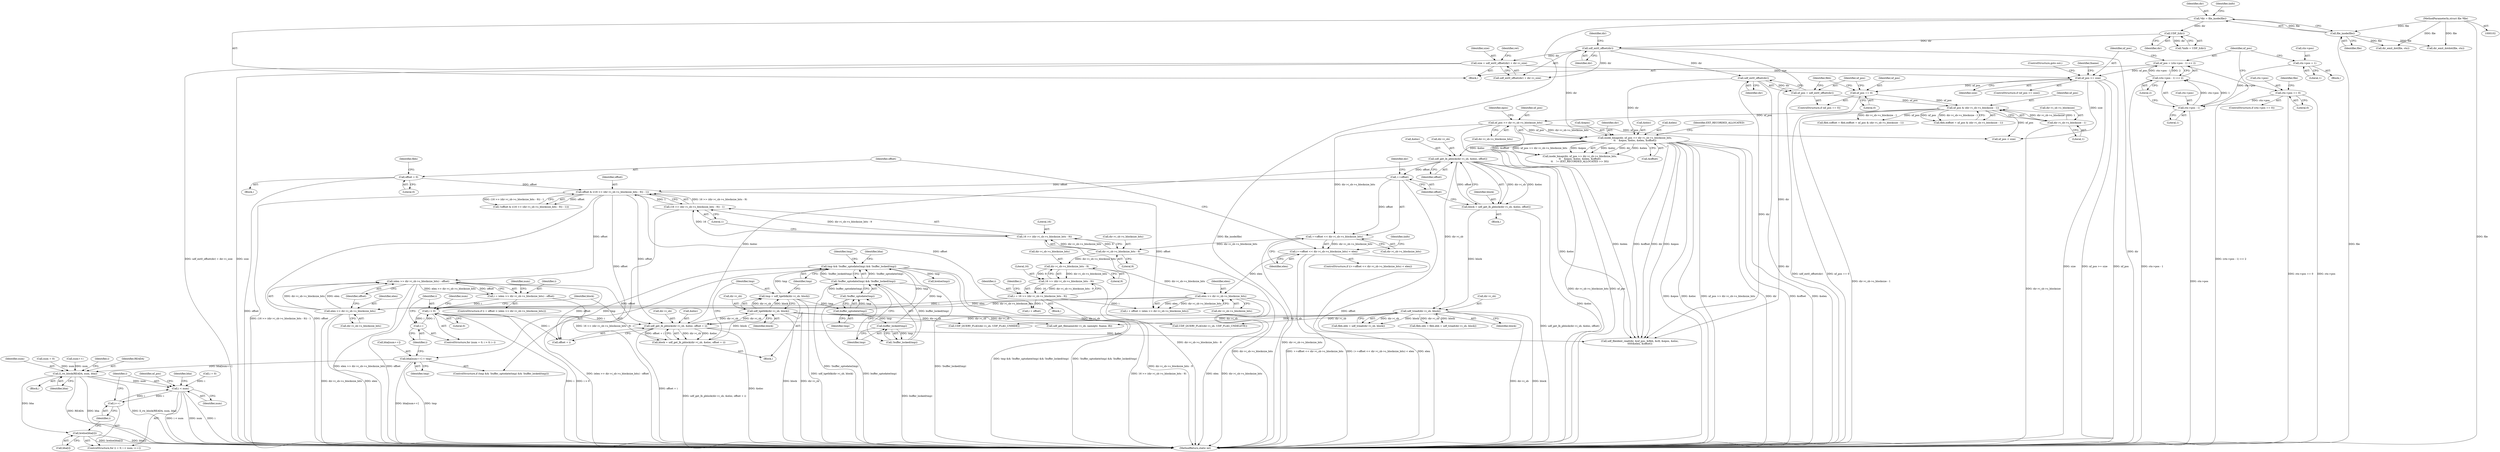 digraph "0_linux_0e5cc9a40ada6046e6bc3bdfcd0c0d7e4b706b14@array" {
"1000423" [label="(Call,bha[num++] = tmp)"];
"1000414" [label="(Call,tmp && !buffer_uptodate(tmp) && !buffer_locked(tmp))"];
"1000406" [label="(Call,tmp = udf_tgetblk(dir->i_sb, block))"];
"1000408" [label="(Call,udf_tgetblk(dir->i_sb, block))"];
"1000397" [label="(Call,udf_get_lb_pblock(dir->i_sb, &eloc, offset + i))"];
"1000324" [label="(Call,udf_tread(dir->i_sb, block))"];
"1000265" [label="(Call,udf_get_lb_pblock(dir->i_sb, &eloc, offset))"];
"1000237" [label="(Call,inode_bmap(dir, nf_pos >> dir->i_sb->s_blocksize_bits,\n\t\t    &epos, &eloc, &elen, &offset))"];
"1000209" [label="(Call,udf_ext0_offset(dir))"];
"1000137" [label="(Call,udf_ext0_offset(dir))"];
"1000114" [label="(Call,UDF_I(dir))"];
"1000107" [label="(Call,*dir = file_inode(file))"];
"1000109" [label="(Call,file_inode(file))"];
"1000103" [label="(MethodParameterIn,struct file *file)"];
"1000239" [label="(Call,nf_pos >> dir->i_sb->s_blocksize_bits)"];
"1000219" [label="(Call,nf_pos & (dir->i_sb->s_blocksize - 1))"];
"1000207" [label="(Call,nf_pos = udf_ext0_offset(dir))"];
"1000204" [label="(Call,nf_pos == 0)"];
"1000185" [label="(Call,nf_pos >= size)"];
"1000175" [label="(Call,nf_pos = (ctx->pos - 1) << 2)"];
"1000177" [label="(Call,(ctx->pos - 1) << 2)"];
"1000178" [label="(Call,ctx->pos - 1)"];
"1000157" [label="(Call,ctx->pos == 0)"];
"1000170" [label="(Call,ctx->pos = 1)"];
"1000134" [label="(Call,size = udf_ext0_offset(dir) + dir->i_size)"];
"1000221" [label="(Call,dir->i_sb->s_blocksize - 1)"];
"1000263" [label="(Call,block = udf_get_lb_pblock(dir->i_sb, &eloc, offset))"];
"1000376" [label="(Call,(elen >> dir->i_sb->s_blocksize_bits) - offset)"];
"1000377" [label="(Call,elen >> dir->i_sb->s_blocksize_bits)"];
"1000367" [label="(Call,elen >> dir->i_sb->s_blocksize_bits)"];
"1000273" [label="(Call,(++offset << dir->i_sb->s_blocksize_bits) < elen)"];
"1000274" [label="(Call,++offset << dir->i_sb->s_blocksize_bits)"];
"1000275" [label="(Call,++offset)"];
"1000355" [label="(Call,dir->i_sb->s_blocksize_bits - 9)"];
"1000342" [label="(Call,dir->i_sb->s_blocksize_bits - 9)"];
"1000337" [label="(Call,offset & ((16 >> (dir->i_sb->s_blocksize_bits - 9)) - 1))"];
"1000311" [label="(Call,offset = 0)"];
"1000339" [label="(Call,(16 >> (dir->i_sb->s_blocksize_bits - 9)) - 1)"];
"1000340" [label="(Call,16 >> (dir->i_sb->s_blocksize_bits - 9))"];
"1000389" [label="(Call,i > 0)"];
"1000374" [label="(Call,i = (elen >> dir->i_sb->s_blocksize_bits) - offset)"];
"1000392" [label="(Call,i--)"];
"1000351" [label="(Call,i = 16 >> (dir->i_sb->s_blocksize_bits - 9))"];
"1000353" [label="(Call,16 >> (dir->i_sb->s_blocksize_bits - 9))"];
"1000395" [label="(Call,block = udf_get_lb_pblock(dir->i_sb, &eloc, offset + i))"];
"1000421" [label="(Call,buffer_locked(tmp))"];
"1000418" [label="(Call,buffer_uptodate(tmp))"];
"1000416" [label="(Call,!buffer_uptodate(tmp) && !buffer_locked(tmp))"];
"1000417" [label="(Call,!buffer_uptodate(tmp))"];
"1000420" [label="(Call,!buffer_locked(tmp))"];
"1000435" [label="(Call,ll_rw_block(READA, num, bha))"];
"1000443" [label="(Call,i < num)"];
"1000446" [label="(Call,i++)"];
"1000448" [label="(Call,brelse(bha[i]))"];
"1000108" [label="(Identifier,dir)"];
"1000365" [label="(Identifier,i)"];
"1000265" [label="(Call,udf_get_lb_pblock(dir->i_sb, &eloc, offset))"];
"1000109" [label="(Call,file_inode(file))"];
"1000274" [label="(Call,++offset << dir->i_sb->s_blocksize_bits)"];
"1000453" [label="(Call,nf_pos < size)"];
"1000391" [label="(Literal,0)"];
"1000401" [label="(Call,&eloc)"];
"1000340" [label="(Call,16 >> (dir->i_sb->s_blocksize_bits - 9))"];
"1000469" [label="(Call,udf_fileident_read(dir, &nf_pos, &fibh, &cfi, &epos, &eloc,\n\t\t\t\t\t&elen, &offset))"];
"1000114" [label="(Call,UDF_I(dir))"];
"1000375" [label="(Identifier,i)"];
"1000449" [label="(Call,bha[i])"];
"1000207" [label="(Call,nf_pos = udf_ext0_offset(dir))"];
"1000362" [label="(ControlStructure,if (i + offset > (elen >> dir->i_sb->s_blocksize_bits)))"];
"1000363" [label="(Call,i + offset > (elen >> dir->i_sb->s_blocksize_bits))"];
"1000376" [label="(Call,(elen >> dir->i_sb->s_blocksize_bits) - offset)"];
"1000137" [label="(Call,udf_ext0_offset(dir))"];
"1000176" [label="(Identifier,nf_pos)"];
"1000187" [label="(Identifier,size)"];
"1000377" [label="(Call,elen >> dir->i_sb->s_blocksize_bits)"];
"1000175" [label="(Call,nf_pos = (ctx->pos - 1) << 2)"];
"1000352" [label="(Identifier,i)"];
"1000161" [label="(Literal,0)"];
"1000158" [label="(Call,ctx->pos)"];
"1000313" [label="(Literal,0)"];
"1000415" [label="(Identifier,tmp)"];
"1000336" [label="(Call,!(offset & ((16 >> (dir->i_sb->s_blocksize_bits - 9)) - 1)))"];
"1000403" [label="(Call,offset + i)"];
"1000271" [label="(Identifier,offset)"];
"1000134" [label="(Call,size = udf_ext0_offset(dir) + dir->i_size)"];
"1000444" [label="(Identifier,i)"];
"1000103" [label="(MethodParameterIn,struct file *file)"];
"1000162" [label="(Block,)"];
"1000436" [label="(Identifier,READA)"];
"1000188" [label="(ControlStructure,goto out;)"];
"1000361" [label="(Literal,9)"];
"1000433" [label="(Identifier,num)"];
"1000206" [label="(Literal,0)"];
"1000418" [label="(Call,buffer_uptodate(tmp))"];
"1000437" [label="(Identifier,num)"];
"1000277" [label="(Call,dir->i_sb->s_blocksize_bits)"];
"1000454" [label="(Identifier,nf_pos)"];
"1000204" [label="(Call,nf_pos == 0)"];
"1000182" [label="(Literal,1)"];
"1000179" [label="(Call,ctx->pos)"];
"1000421" [label="(Call,buffer_locked(tmp))"];
"1000435" [label="(Call,ll_rw_block(READA, num, bha))"];
"1000587" [label="(Call,UDF_QUERY_FLAG(dir->i_sb, UDF_FLAG_UNDELETE))"];
"1000136" [label="(Call,udf_ext0_offset(dir) + dir->i_size)"];
"1000356" [label="(Call,dir->i_sb->s_blocksize_bits)"];
"1000266" [label="(Call,dir->i_sb)"];
"1000275" [label="(Call,++offset)"];
"1000205" [label="(Identifier,nf_pos)"];
"1000174" [label="(Literal,1)"];
"1000354" [label="(Literal,16)"];
"1000413" [label="(ControlStructure,if (tmp && !buffer_uptodate(tmp) && !buffer_locked(tmp)))"];
"1000236" [label="(Call,inode_bmap(dir, nf_pos >> dir->i_sb->s_blocksize_bits,\n\t\t    &epos, &eloc, &elen, &offset)\n\t\t    != (EXT_RECORDED_ALLOCATED >> 30))"];
"1000311" [label="(Call,offset = 0)"];
"1000178" [label="(Call,ctx->pos - 1)"];
"1000255" [label="(Identifier,EXT_RECORDED_ALLOCATED)"];
"1000422" [label="(Identifier,tmp)"];
"1000428" [label="(Identifier,tmp)"];
"1000434" [label="(Block,)"];
"1000389" [label="(Call,i > 0)"];
"1000112" [label="(Call,*iinfo = UDF_I(dir))"];
"1000227" [label="(Literal,1)"];
"1000450" [label="(Identifier,bha)"];
"1000349" [label="(Literal,1)"];
"1000246" [label="(Call,&epos)"];
"1000165" [label="(Call,dir_emit_dot(file, ctx))"];
"1000238" [label="(Identifier,dir)"];
"1000222" [label="(Call,dir->i_sb->s_blocksize)"];
"1000353" [label="(Call,16 >> (dir->i_sb->s_blocksize_bits - 9))"];
"1000697" [label="(MethodReturn,static int)"];
"1000234" [label="(Block,)"];
"1000209" [label="(Call,udf_ext0_offset(dir))"];
"1000351" [label="(Call,i = 16 >> (dir->i_sb->s_blocksize_bits - 9))"];
"1000393" [label="(Identifier,i)"];
"1000430" [label="(Call,brelse(tmp))"];
"1000386" [label="(Call,num = 0)"];
"1000105" [label="(Block,)"];
"1000140" [label="(Identifier,dir)"];
"1000438" [label="(Identifier,bha)"];
"1000448" [label="(Call,brelse(bha[i]))"];
"1000417" [label="(Call,!buffer_uptodate(tmp))"];
"1000446" [label="(Call,i++)"];
"1000324" [label="(Call,udf_tread(dir->i_sb, block))"];
"1000385" [label="(ControlStructure,for (num = 0; i > 0; i--))"];
"1000184" [label="(ControlStructure,if (nf_pos >= size))"];
"1000312" [label="(Identifier,offset)"];
"1000439" [label="(ControlStructure,for (i = 0; i < num; i++))"];
"1000443" [label="(Call,i < num)"];
"1000395" [label="(Call,block = udf_get_lb_pblock(dir->i_sb, &eloc, offset + i))"];
"1000368" [label="(Identifier,elen)"];
"1000355" [label="(Call,dir->i_sb->s_blocksize_bits - 9)"];
"1000279" [label="(Identifier,dir)"];
"1000392" [label="(Call,i--)"];
"1000221" [label="(Call,dir->i_sb->s_blocksize - 1)"];
"1000151" [label="(Identifier,ret)"];
"1000237" [label="(Call,inode_bmap(dir, nf_pos >> dir->i_sb->s_blocksize_bits,\n\t\t    &epos, &eloc, &elen, &offset))"];
"1000264" [label="(Identifier,block)"];
"1000425" [label="(Identifier,bha)"];
"1000115" [label="(Identifier,dir)"];
"1000110" [label="(Identifier,file)"];
"1000166" [label="(Identifier,file)"];
"1000325" [label="(Call,dir->i_sb)"];
"1000426" [label="(Call,num++)"];
"1000240" [label="(Identifier,nf_pos)"];
"1000113" [label="(Identifier,iinfo)"];
"1000396" [label="(Identifier,block)"];
"1000431" [label="(Identifier,tmp)"];
"1000328" [label="(Identifier,block)"];
"1000407" [label="(Identifier,tmp)"];
"1000276" [label="(Identifier,offset)"];
"1000379" [label="(Call,dir->i_sb->s_blocksize_bits)"];
"1000190" [label="(Identifier,fname)"];
"1000387" [label="(Identifier,num)"];
"1000408" [label="(Call,udf_tgetblk(dir->i_sb, block))"];
"1000208" [label="(Identifier,nf_pos)"];
"1000186" [label="(Identifier,nf_pos)"];
"1000320" [label="(Call,fibh.ebh = udf_tread(dir->i_sb, block))"];
"1000156" [label="(ControlStructure,if (ctx->pos == 0))"];
"1000342" [label="(Call,dir->i_sb->s_blocksize_bits - 9)"];
"1000419" [label="(Identifier,tmp)"];
"1000211" [label="(Call,fibh.soffset = fibh.eoffset = nf_pos & (dir->i_sb->s_blocksize - 1))"];
"1000406" [label="(Call,tmp = udf_tgetblk(dir->i_sb, block))"];
"1000263" [label="(Call,block = udf_get_lb_pblock(dir->i_sb, &eloc, offset))"];
"1000241" [label="(Call,dir->i_sb->s_blocksize_bits)"];
"1000272" [label="(ControlStructure,if ((++offset << dir->i_sb->s_blocksize_bits) < elen))"];
"1000626" [label="(Call,udf_get_filename(dir->i_sb, nameptr, fname, lfi))"];
"1000239" [label="(Call,nf_pos >> dir->i_sb->s_blocksize_bits)"];
"1000183" [label="(Literal,2)"];
"1000348" [label="(Literal,9)"];
"1000210" [label="(Identifier,dir)"];
"1000310" [label="(Block,)"];
"1000107" [label="(Call,*dir = file_inode(file))"];
"1000185" [label="(Call,nf_pos >= size)"];
"1000364" [label="(Call,i + offset)"];
"1000203" [label="(ControlStructure,if (nf_pos == 0))"];
"1000252" [label="(Call,&offset)"];
"1000177" [label="(Call,(ctx->pos - 1) << 2)"];
"1000423" [label="(Call,bha[num++] = tmp)"];
"1000397" [label="(Call,udf_get_lb_pblock(dir->i_sb, &eloc, offset + i))"];
"1000316" [label="(Call,fibh.sbh = fibh.ebh = udf_tread(dir->i_sb, block))"];
"1000171" [label="(Call,ctx->pos)"];
"1000248" [label="(Call,&eloc)"];
"1000338" [label="(Identifier,offset)"];
"1000619" [label="(Call,dir_emit_dotdot(file, ctx))"];
"1000420" [label="(Call,!buffer_locked(tmp))"];
"1000343" [label="(Call,dir->i_sb->s_blocksize_bits)"];
"1000247" [label="(Identifier,epos)"];
"1000394" [label="(Block,)"];
"1000138" [label="(Identifier,dir)"];
"1000219" [label="(Call,nf_pos & (dir->i_sb->s_blocksize - 1))"];
"1000220" [label="(Identifier,nf_pos)"];
"1000170" [label="(Call,ctx->pos = 1)"];
"1000157" [label="(Call,ctx->pos == 0)"];
"1000604" [label="(Call,UDF_QUERY_FLAG(dir->i_sb, UDF_FLAG_UNHIDE))"];
"1000447" [label="(Identifier,i)"];
"1000369" [label="(Call,dir->i_sb->s_blocksize_bits)"];
"1000213" [label="(Identifier,fibh)"];
"1000440" [label="(Call,i = 0)"];
"1000135" [label="(Identifier,size)"];
"1000424" [label="(Call,bha[num++])"];
"1000398" [label="(Call,dir->i_sb)"];
"1000318" [label="(Identifier,fibh)"];
"1000441" [label="(Identifier,i)"];
"1000390" [label="(Identifier,i)"];
"1000269" [label="(Call,&eloc)"];
"1000367" [label="(Call,elen >> dir->i_sb->s_blocksize_bits)"];
"1000282" [label="(Identifier,elen)"];
"1000287" [label="(Identifier,iinfo)"];
"1000339" [label="(Call,(16 >> (dir->i_sb->s_blocksize_bits - 9)) - 1)"];
"1000350" [label="(Block,)"];
"1000273" [label="(Call,(++offset << dir->i_sb->s_blocksize_bits) < elen)"];
"1000378" [label="(Identifier,elen)"];
"1000445" [label="(Identifier,num)"];
"1000337" [label="(Call,offset & ((16 >> (dir->i_sb->s_blocksize_bits - 9)) - 1))"];
"1000414" [label="(Call,tmp && !buffer_uptodate(tmp) && !buffer_locked(tmp))"];
"1000341" [label="(Literal,16)"];
"1000384" [label="(Identifier,offset)"];
"1000250" [label="(Call,&elen)"];
"1000416" [label="(Call,!buffer_uptodate(tmp) && !buffer_locked(tmp))"];
"1000412" [label="(Identifier,block)"];
"1000409" [label="(Call,dir->i_sb)"];
"1000215" [label="(Call,fibh.eoffset = nf_pos & (dir->i_sb->s_blocksize - 1))"];
"1000374" [label="(Call,i = (elen >> dir->i_sb->s_blocksize_bits) - offset)"];
"1000423" -> "1000413"  [label="AST: "];
"1000423" -> "1000428"  [label="CFG: "];
"1000424" -> "1000423"  [label="AST: "];
"1000428" -> "1000423"  [label="AST: "];
"1000393" -> "1000423"  [label="CFG: "];
"1000423" -> "1000697"  [label="DDG: tmp"];
"1000423" -> "1000697"  [label="DDG: bha[num++]"];
"1000414" -> "1000423"  [label="DDG: tmp"];
"1000423" -> "1000435"  [label="DDG: bha[num++]"];
"1000414" -> "1000413"  [label="AST: "];
"1000414" -> "1000415"  [label="CFG: "];
"1000414" -> "1000416"  [label="CFG: "];
"1000415" -> "1000414"  [label="AST: "];
"1000416" -> "1000414"  [label="AST: "];
"1000425" -> "1000414"  [label="CFG: "];
"1000431" -> "1000414"  [label="CFG: "];
"1000414" -> "1000697"  [label="DDG: tmp && !buffer_uptodate(tmp) && !buffer_locked(tmp)"];
"1000414" -> "1000697"  [label="DDG: !buffer_uptodate(tmp) && !buffer_locked(tmp)"];
"1000406" -> "1000414"  [label="DDG: tmp"];
"1000421" -> "1000414"  [label="DDG: tmp"];
"1000418" -> "1000414"  [label="DDG: tmp"];
"1000416" -> "1000414"  [label="DDG: !buffer_uptodate(tmp)"];
"1000416" -> "1000414"  [label="DDG: !buffer_locked(tmp)"];
"1000414" -> "1000430"  [label="DDG: tmp"];
"1000406" -> "1000394"  [label="AST: "];
"1000406" -> "1000408"  [label="CFG: "];
"1000407" -> "1000406"  [label="AST: "];
"1000408" -> "1000406"  [label="AST: "];
"1000415" -> "1000406"  [label="CFG: "];
"1000406" -> "1000697"  [label="DDG: udf_tgetblk(dir->i_sb, block)"];
"1000408" -> "1000406"  [label="DDG: dir->i_sb"];
"1000408" -> "1000406"  [label="DDG: block"];
"1000406" -> "1000418"  [label="DDG: tmp"];
"1000408" -> "1000412"  [label="CFG: "];
"1000409" -> "1000408"  [label="AST: "];
"1000412" -> "1000408"  [label="AST: "];
"1000408" -> "1000697"  [label="DDG: dir->i_sb"];
"1000408" -> "1000697"  [label="DDG: block"];
"1000408" -> "1000397"  [label="DDG: dir->i_sb"];
"1000397" -> "1000408"  [label="DDG: dir->i_sb"];
"1000395" -> "1000408"  [label="DDG: block"];
"1000408" -> "1000587"  [label="DDG: dir->i_sb"];
"1000408" -> "1000604"  [label="DDG: dir->i_sb"];
"1000408" -> "1000626"  [label="DDG: dir->i_sb"];
"1000397" -> "1000395"  [label="AST: "];
"1000397" -> "1000403"  [label="CFG: "];
"1000398" -> "1000397"  [label="AST: "];
"1000401" -> "1000397"  [label="AST: "];
"1000403" -> "1000397"  [label="AST: "];
"1000395" -> "1000397"  [label="CFG: "];
"1000397" -> "1000697"  [label="DDG: &eloc"];
"1000397" -> "1000697"  [label="DDG: offset + i"];
"1000397" -> "1000395"  [label="DDG: dir->i_sb"];
"1000397" -> "1000395"  [label="DDG: &eloc"];
"1000397" -> "1000395"  [label="DDG: offset + i"];
"1000324" -> "1000397"  [label="DDG: dir->i_sb"];
"1000265" -> "1000397"  [label="DDG: &eloc"];
"1000376" -> "1000397"  [label="DDG: offset"];
"1000337" -> "1000397"  [label="DDG: offset"];
"1000389" -> "1000397"  [label="DDG: i"];
"1000397" -> "1000469"  [label="DDG: &eloc"];
"1000324" -> "1000320"  [label="AST: "];
"1000324" -> "1000328"  [label="CFG: "];
"1000325" -> "1000324"  [label="AST: "];
"1000328" -> "1000324"  [label="AST: "];
"1000320" -> "1000324"  [label="CFG: "];
"1000324" -> "1000697"  [label="DDG: block"];
"1000324" -> "1000697"  [label="DDG: dir->i_sb"];
"1000324" -> "1000316"  [label="DDG: dir->i_sb"];
"1000324" -> "1000316"  [label="DDG: block"];
"1000324" -> "1000320"  [label="DDG: dir->i_sb"];
"1000324" -> "1000320"  [label="DDG: block"];
"1000265" -> "1000324"  [label="DDG: dir->i_sb"];
"1000263" -> "1000324"  [label="DDG: block"];
"1000324" -> "1000587"  [label="DDG: dir->i_sb"];
"1000324" -> "1000604"  [label="DDG: dir->i_sb"];
"1000324" -> "1000626"  [label="DDG: dir->i_sb"];
"1000265" -> "1000263"  [label="AST: "];
"1000265" -> "1000271"  [label="CFG: "];
"1000266" -> "1000265"  [label="AST: "];
"1000269" -> "1000265"  [label="AST: "];
"1000271" -> "1000265"  [label="AST: "];
"1000263" -> "1000265"  [label="CFG: "];
"1000265" -> "1000697"  [label="DDG: &eloc"];
"1000265" -> "1000263"  [label="DDG: dir->i_sb"];
"1000265" -> "1000263"  [label="DDG: &eloc"];
"1000265" -> "1000263"  [label="DDG: offset"];
"1000237" -> "1000265"  [label="DDG: &eloc"];
"1000265" -> "1000275"  [label="DDG: offset"];
"1000265" -> "1000469"  [label="DDG: &eloc"];
"1000237" -> "1000236"  [label="AST: "];
"1000237" -> "1000252"  [label="CFG: "];
"1000238" -> "1000237"  [label="AST: "];
"1000239" -> "1000237"  [label="AST: "];
"1000246" -> "1000237"  [label="AST: "];
"1000248" -> "1000237"  [label="AST: "];
"1000250" -> "1000237"  [label="AST: "];
"1000252" -> "1000237"  [label="AST: "];
"1000255" -> "1000237"  [label="CFG: "];
"1000237" -> "1000697"  [label="DDG: &eloc"];
"1000237" -> "1000697"  [label="DDG: nf_pos >> dir->i_sb->s_blocksize_bits"];
"1000237" -> "1000697"  [label="DDG: dir"];
"1000237" -> "1000697"  [label="DDG: &offset"];
"1000237" -> "1000697"  [label="DDG: &elen"];
"1000237" -> "1000697"  [label="DDG: &epos"];
"1000237" -> "1000236"  [label="DDG: &eloc"];
"1000237" -> "1000236"  [label="DDG: dir"];
"1000237" -> "1000236"  [label="DDG: &elen"];
"1000237" -> "1000236"  [label="DDG: &offset"];
"1000237" -> "1000236"  [label="DDG: nf_pos >> dir->i_sb->s_blocksize_bits"];
"1000237" -> "1000236"  [label="DDG: &epos"];
"1000209" -> "1000237"  [label="DDG: dir"];
"1000137" -> "1000237"  [label="DDG: dir"];
"1000239" -> "1000237"  [label="DDG: nf_pos"];
"1000239" -> "1000237"  [label="DDG: dir->i_sb->s_blocksize_bits"];
"1000237" -> "1000469"  [label="DDG: dir"];
"1000237" -> "1000469"  [label="DDG: &epos"];
"1000237" -> "1000469"  [label="DDG: &elen"];
"1000237" -> "1000469"  [label="DDG: &offset"];
"1000209" -> "1000207"  [label="AST: "];
"1000209" -> "1000210"  [label="CFG: "];
"1000210" -> "1000209"  [label="AST: "];
"1000207" -> "1000209"  [label="CFG: "];
"1000209" -> "1000697"  [label="DDG: dir"];
"1000209" -> "1000207"  [label="DDG: dir"];
"1000137" -> "1000209"  [label="DDG: dir"];
"1000209" -> "1000469"  [label="DDG: dir"];
"1000137" -> "1000136"  [label="AST: "];
"1000137" -> "1000138"  [label="CFG: "];
"1000138" -> "1000137"  [label="AST: "];
"1000140" -> "1000137"  [label="CFG: "];
"1000137" -> "1000697"  [label="DDG: dir"];
"1000137" -> "1000134"  [label="DDG: dir"];
"1000137" -> "1000136"  [label="DDG: dir"];
"1000114" -> "1000137"  [label="DDG: dir"];
"1000137" -> "1000469"  [label="DDG: dir"];
"1000114" -> "1000112"  [label="AST: "];
"1000114" -> "1000115"  [label="CFG: "];
"1000115" -> "1000114"  [label="AST: "];
"1000112" -> "1000114"  [label="CFG: "];
"1000114" -> "1000112"  [label="DDG: dir"];
"1000107" -> "1000114"  [label="DDG: dir"];
"1000107" -> "1000105"  [label="AST: "];
"1000107" -> "1000109"  [label="CFG: "];
"1000108" -> "1000107"  [label="AST: "];
"1000109" -> "1000107"  [label="AST: "];
"1000113" -> "1000107"  [label="CFG: "];
"1000107" -> "1000697"  [label="DDG: file_inode(file)"];
"1000109" -> "1000107"  [label="DDG: file"];
"1000109" -> "1000110"  [label="CFG: "];
"1000110" -> "1000109"  [label="AST: "];
"1000109" -> "1000697"  [label="DDG: file"];
"1000103" -> "1000109"  [label="DDG: file"];
"1000109" -> "1000165"  [label="DDG: file"];
"1000109" -> "1000619"  [label="DDG: file"];
"1000103" -> "1000102"  [label="AST: "];
"1000103" -> "1000697"  [label="DDG: file"];
"1000103" -> "1000165"  [label="DDG: file"];
"1000103" -> "1000619"  [label="DDG: file"];
"1000239" -> "1000241"  [label="CFG: "];
"1000240" -> "1000239"  [label="AST: "];
"1000241" -> "1000239"  [label="AST: "];
"1000247" -> "1000239"  [label="CFG: "];
"1000239" -> "1000697"  [label="DDG: nf_pos"];
"1000239" -> "1000697"  [label="DDG: dir->i_sb->s_blocksize_bits"];
"1000219" -> "1000239"  [label="DDG: nf_pos"];
"1000239" -> "1000274"  [label="DDG: dir->i_sb->s_blocksize_bits"];
"1000239" -> "1000453"  [label="DDG: nf_pos"];
"1000219" -> "1000215"  [label="AST: "];
"1000219" -> "1000221"  [label="CFG: "];
"1000220" -> "1000219"  [label="AST: "];
"1000221" -> "1000219"  [label="AST: "];
"1000215" -> "1000219"  [label="CFG: "];
"1000219" -> "1000697"  [label="DDG: dir->i_sb->s_blocksize - 1"];
"1000219" -> "1000211"  [label="DDG: nf_pos"];
"1000219" -> "1000211"  [label="DDG: dir->i_sb->s_blocksize - 1"];
"1000219" -> "1000215"  [label="DDG: nf_pos"];
"1000219" -> "1000215"  [label="DDG: dir->i_sb->s_blocksize - 1"];
"1000207" -> "1000219"  [label="DDG: nf_pos"];
"1000204" -> "1000219"  [label="DDG: nf_pos"];
"1000221" -> "1000219"  [label="DDG: dir->i_sb->s_blocksize"];
"1000221" -> "1000219"  [label="DDG: 1"];
"1000219" -> "1000453"  [label="DDG: nf_pos"];
"1000207" -> "1000203"  [label="AST: "];
"1000208" -> "1000207"  [label="AST: "];
"1000213" -> "1000207"  [label="CFG: "];
"1000207" -> "1000697"  [label="DDG: udf_ext0_offset(dir)"];
"1000204" -> "1000203"  [label="AST: "];
"1000204" -> "1000206"  [label="CFG: "];
"1000205" -> "1000204"  [label="AST: "];
"1000206" -> "1000204"  [label="AST: "];
"1000208" -> "1000204"  [label="CFG: "];
"1000213" -> "1000204"  [label="CFG: "];
"1000204" -> "1000697"  [label="DDG: nf_pos == 0"];
"1000185" -> "1000204"  [label="DDG: nf_pos"];
"1000185" -> "1000184"  [label="AST: "];
"1000185" -> "1000187"  [label="CFG: "];
"1000186" -> "1000185"  [label="AST: "];
"1000187" -> "1000185"  [label="AST: "];
"1000188" -> "1000185"  [label="CFG: "];
"1000190" -> "1000185"  [label="CFG: "];
"1000185" -> "1000697"  [label="DDG: nf_pos"];
"1000185" -> "1000697"  [label="DDG: size"];
"1000185" -> "1000697"  [label="DDG: nf_pos >= size"];
"1000175" -> "1000185"  [label="DDG: nf_pos"];
"1000134" -> "1000185"  [label="DDG: size"];
"1000185" -> "1000453"  [label="DDG: size"];
"1000175" -> "1000105"  [label="AST: "];
"1000175" -> "1000177"  [label="CFG: "];
"1000176" -> "1000175"  [label="AST: "];
"1000177" -> "1000175"  [label="AST: "];
"1000186" -> "1000175"  [label="CFG: "];
"1000175" -> "1000697"  [label="DDG: (ctx->pos - 1) << 2"];
"1000177" -> "1000175"  [label="DDG: ctx->pos - 1"];
"1000177" -> "1000175"  [label="DDG: 2"];
"1000177" -> "1000183"  [label="CFG: "];
"1000178" -> "1000177"  [label="AST: "];
"1000183" -> "1000177"  [label="AST: "];
"1000177" -> "1000697"  [label="DDG: ctx->pos - 1"];
"1000178" -> "1000177"  [label="DDG: ctx->pos"];
"1000178" -> "1000177"  [label="DDG: 1"];
"1000178" -> "1000182"  [label="CFG: "];
"1000179" -> "1000178"  [label="AST: "];
"1000182" -> "1000178"  [label="AST: "];
"1000183" -> "1000178"  [label="CFG: "];
"1000178" -> "1000697"  [label="DDG: ctx->pos"];
"1000157" -> "1000178"  [label="DDG: ctx->pos"];
"1000170" -> "1000178"  [label="DDG: ctx->pos"];
"1000157" -> "1000156"  [label="AST: "];
"1000157" -> "1000161"  [label="CFG: "];
"1000158" -> "1000157"  [label="AST: "];
"1000161" -> "1000157"  [label="AST: "];
"1000166" -> "1000157"  [label="CFG: "];
"1000176" -> "1000157"  [label="CFG: "];
"1000157" -> "1000697"  [label="DDG: ctx->pos == 0"];
"1000157" -> "1000697"  [label="DDG: ctx->pos"];
"1000170" -> "1000162"  [label="AST: "];
"1000170" -> "1000174"  [label="CFG: "];
"1000171" -> "1000170"  [label="AST: "];
"1000174" -> "1000170"  [label="AST: "];
"1000176" -> "1000170"  [label="CFG: "];
"1000134" -> "1000105"  [label="AST: "];
"1000134" -> "1000136"  [label="CFG: "];
"1000135" -> "1000134"  [label="AST: "];
"1000136" -> "1000134"  [label="AST: "];
"1000151" -> "1000134"  [label="CFG: "];
"1000134" -> "1000697"  [label="DDG: size"];
"1000134" -> "1000697"  [label="DDG: udf_ext0_offset(dir) + dir->i_size"];
"1000221" -> "1000227"  [label="CFG: "];
"1000222" -> "1000221"  [label="AST: "];
"1000227" -> "1000221"  [label="AST: "];
"1000221" -> "1000697"  [label="DDG: dir->i_sb->s_blocksize"];
"1000263" -> "1000234"  [label="AST: "];
"1000264" -> "1000263"  [label="AST: "];
"1000276" -> "1000263"  [label="CFG: "];
"1000263" -> "1000697"  [label="DDG: udf_get_lb_pblock(dir->i_sb, &eloc, offset)"];
"1000376" -> "1000374"  [label="AST: "];
"1000376" -> "1000384"  [label="CFG: "];
"1000377" -> "1000376"  [label="AST: "];
"1000384" -> "1000376"  [label="AST: "];
"1000374" -> "1000376"  [label="CFG: "];
"1000376" -> "1000697"  [label="DDG: elen >> dir->i_sb->s_blocksize_bits"];
"1000376" -> "1000697"  [label="DDG: offset"];
"1000376" -> "1000374"  [label="DDG: elen >> dir->i_sb->s_blocksize_bits"];
"1000376" -> "1000374"  [label="DDG: offset"];
"1000377" -> "1000376"  [label="DDG: elen"];
"1000377" -> "1000376"  [label="DDG: dir->i_sb->s_blocksize_bits"];
"1000337" -> "1000376"  [label="DDG: offset"];
"1000376" -> "1000403"  [label="DDG: offset"];
"1000377" -> "1000379"  [label="CFG: "];
"1000378" -> "1000377"  [label="AST: "];
"1000379" -> "1000377"  [label="AST: "];
"1000384" -> "1000377"  [label="CFG: "];
"1000377" -> "1000697"  [label="DDG: dir->i_sb->s_blocksize_bits"];
"1000377" -> "1000697"  [label="DDG: elen"];
"1000367" -> "1000377"  [label="DDG: elen"];
"1000367" -> "1000377"  [label="DDG: dir->i_sb->s_blocksize_bits"];
"1000367" -> "1000363"  [label="AST: "];
"1000367" -> "1000369"  [label="CFG: "];
"1000368" -> "1000367"  [label="AST: "];
"1000369" -> "1000367"  [label="AST: "];
"1000363" -> "1000367"  [label="CFG: "];
"1000367" -> "1000697"  [label="DDG: dir->i_sb->s_blocksize_bits"];
"1000367" -> "1000697"  [label="DDG: elen"];
"1000367" -> "1000363"  [label="DDG: elen"];
"1000367" -> "1000363"  [label="DDG: dir->i_sb->s_blocksize_bits"];
"1000273" -> "1000367"  [label="DDG: elen"];
"1000355" -> "1000367"  [label="DDG: dir->i_sb->s_blocksize_bits"];
"1000273" -> "1000272"  [label="AST: "];
"1000273" -> "1000282"  [label="CFG: "];
"1000274" -> "1000273"  [label="AST: "];
"1000282" -> "1000273"  [label="AST: "];
"1000287" -> "1000273"  [label="CFG: "];
"1000312" -> "1000273"  [label="CFG: "];
"1000273" -> "1000697"  [label="DDG: elen"];
"1000273" -> "1000697"  [label="DDG: ++offset << dir->i_sb->s_blocksize_bits"];
"1000273" -> "1000697"  [label="DDG: (++offset << dir->i_sb->s_blocksize_bits) < elen"];
"1000274" -> "1000273"  [label="DDG: dir->i_sb->s_blocksize_bits"];
"1000274" -> "1000277"  [label="CFG: "];
"1000275" -> "1000274"  [label="AST: "];
"1000277" -> "1000274"  [label="AST: "];
"1000282" -> "1000274"  [label="CFG: "];
"1000274" -> "1000697"  [label="DDG: dir->i_sb->s_blocksize_bits"];
"1000275" -> "1000274"  [label="DDG: offset"];
"1000274" -> "1000342"  [label="DDG: dir->i_sb->s_blocksize_bits"];
"1000275" -> "1000276"  [label="CFG: "];
"1000276" -> "1000275"  [label="AST: "];
"1000279" -> "1000275"  [label="CFG: "];
"1000275" -> "1000697"  [label="DDG: offset"];
"1000275" -> "1000337"  [label="DDG: offset"];
"1000355" -> "1000353"  [label="AST: "];
"1000355" -> "1000361"  [label="CFG: "];
"1000356" -> "1000355"  [label="AST: "];
"1000361" -> "1000355"  [label="AST: "];
"1000353" -> "1000355"  [label="CFG: "];
"1000355" -> "1000353"  [label="DDG: dir->i_sb->s_blocksize_bits"];
"1000355" -> "1000353"  [label="DDG: 9"];
"1000342" -> "1000355"  [label="DDG: dir->i_sb->s_blocksize_bits"];
"1000342" -> "1000340"  [label="AST: "];
"1000342" -> "1000348"  [label="CFG: "];
"1000343" -> "1000342"  [label="AST: "];
"1000348" -> "1000342"  [label="AST: "];
"1000340" -> "1000342"  [label="CFG: "];
"1000342" -> "1000697"  [label="DDG: dir->i_sb->s_blocksize_bits"];
"1000342" -> "1000340"  [label="DDG: dir->i_sb->s_blocksize_bits"];
"1000342" -> "1000340"  [label="DDG: 9"];
"1000337" -> "1000336"  [label="AST: "];
"1000337" -> "1000339"  [label="CFG: "];
"1000338" -> "1000337"  [label="AST: "];
"1000339" -> "1000337"  [label="AST: "];
"1000336" -> "1000337"  [label="CFG: "];
"1000337" -> "1000697"  [label="DDG: (16 >> (dir->i_sb->s_blocksize_bits - 9)) - 1"];
"1000337" -> "1000697"  [label="DDG: offset"];
"1000337" -> "1000336"  [label="DDG: offset"];
"1000337" -> "1000336"  [label="DDG: (16 >> (dir->i_sb->s_blocksize_bits - 9)) - 1"];
"1000311" -> "1000337"  [label="DDG: offset"];
"1000339" -> "1000337"  [label="DDG: 16 >> (dir->i_sb->s_blocksize_bits - 9)"];
"1000339" -> "1000337"  [label="DDG: 1"];
"1000337" -> "1000363"  [label="DDG: offset"];
"1000337" -> "1000364"  [label="DDG: offset"];
"1000337" -> "1000403"  [label="DDG: offset"];
"1000311" -> "1000310"  [label="AST: "];
"1000311" -> "1000313"  [label="CFG: "];
"1000312" -> "1000311"  [label="AST: "];
"1000313" -> "1000311"  [label="AST: "];
"1000318" -> "1000311"  [label="CFG: "];
"1000311" -> "1000697"  [label="DDG: offset"];
"1000339" -> "1000349"  [label="CFG: "];
"1000340" -> "1000339"  [label="AST: "];
"1000349" -> "1000339"  [label="AST: "];
"1000339" -> "1000697"  [label="DDG: 16 >> (dir->i_sb->s_blocksize_bits - 9)"];
"1000340" -> "1000339"  [label="DDG: 16"];
"1000340" -> "1000339"  [label="DDG: dir->i_sb->s_blocksize_bits - 9"];
"1000341" -> "1000340"  [label="AST: "];
"1000349" -> "1000340"  [label="CFG: "];
"1000340" -> "1000697"  [label="DDG: dir->i_sb->s_blocksize_bits - 9"];
"1000389" -> "1000385"  [label="AST: "];
"1000389" -> "1000391"  [label="CFG: "];
"1000390" -> "1000389"  [label="AST: "];
"1000391" -> "1000389"  [label="AST: "];
"1000396" -> "1000389"  [label="CFG: "];
"1000433" -> "1000389"  [label="CFG: "];
"1000389" -> "1000697"  [label="DDG: i > 0"];
"1000389" -> "1000697"  [label="DDG: i"];
"1000374" -> "1000389"  [label="DDG: i"];
"1000392" -> "1000389"  [label="DDG: i"];
"1000351" -> "1000389"  [label="DDG: i"];
"1000389" -> "1000392"  [label="DDG: i"];
"1000389" -> "1000403"  [label="DDG: i"];
"1000374" -> "1000362"  [label="AST: "];
"1000375" -> "1000374"  [label="AST: "];
"1000387" -> "1000374"  [label="CFG: "];
"1000374" -> "1000697"  [label="DDG: (elen >> dir->i_sb->s_blocksize_bits) - offset"];
"1000392" -> "1000385"  [label="AST: "];
"1000392" -> "1000393"  [label="CFG: "];
"1000393" -> "1000392"  [label="AST: "];
"1000390" -> "1000392"  [label="CFG: "];
"1000351" -> "1000350"  [label="AST: "];
"1000351" -> "1000353"  [label="CFG: "];
"1000352" -> "1000351"  [label="AST: "];
"1000353" -> "1000351"  [label="AST: "];
"1000365" -> "1000351"  [label="CFG: "];
"1000351" -> "1000697"  [label="DDG: 16 >> (dir->i_sb->s_blocksize_bits - 9)"];
"1000353" -> "1000351"  [label="DDG: 16"];
"1000353" -> "1000351"  [label="DDG: dir->i_sb->s_blocksize_bits - 9"];
"1000351" -> "1000363"  [label="DDG: i"];
"1000351" -> "1000364"  [label="DDG: i"];
"1000354" -> "1000353"  [label="AST: "];
"1000353" -> "1000697"  [label="DDG: dir->i_sb->s_blocksize_bits - 9"];
"1000395" -> "1000394"  [label="AST: "];
"1000396" -> "1000395"  [label="AST: "];
"1000407" -> "1000395"  [label="CFG: "];
"1000395" -> "1000697"  [label="DDG: udf_get_lb_pblock(dir->i_sb, &eloc, offset + i)"];
"1000421" -> "1000420"  [label="AST: "];
"1000421" -> "1000422"  [label="CFG: "];
"1000422" -> "1000421"  [label="AST: "];
"1000420" -> "1000421"  [label="CFG: "];
"1000421" -> "1000420"  [label="DDG: tmp"];
"1000418" -> "1000421"  [label="DDG: tmp"];
"1000418" -> "1000417"  [label="AST: "];
"1000418" -> "1000419"  [label="CFG: "];
"1000419" -> "1000418"  [label="AST: "];
"1000417" -> "1000418"  [label="CFG: "];
"1000418" -> "1000417"  [label="DDG: tmp"];
"1000416" -> "1000417"  [label="CFG: "];
"1000416" -> "1000420"  [label="CFG: "];
"1000417" -> "1000416"  [label="AST: "];
"1000420" -> "1000416"  [label="AST: "];
"1000416" -> "1000697"  [label="DDG: !buffer_locked(tmp)"];
"1000416" -> "1000697"  [label="DDG: !buffer_uptodate(tmp)"];
"1000417" -> "1000416"  [label="DDG: buffer_uptodate(tmp)"];
"1000420" -> "1000416"  [label="DDG: buffer_locked(tmp)"];
"1000422" -> "1000417"  [label="CFG: "];
"1000417" -> "1000697"  [label="DDG: buffer_uptodate(tmp)"];
"1000420" -> "1000697"  [label="DDG: buffer_locked(tmp)"];
"1000435" -> "1000434"  [label="AST: "];
"1000435" -> "1000438"  [label="CFG: "];
"1000436" -> "1000435"  [label="AST: "];
"1000437" -> "1000435"  [label="AST: "];
"1000438" -> "1000435"  [label="AST: "];
"1000441" -> "1000435"  [label="CFG: "];
"1000435" -> "1000697"  [label="DDG: READA"];
"1000435" -> "1000697"  [label="DDG: bha"];
"1000435" -> "1000697"  [label="DDG: ll_rw_block(READA, num, bha)"];
"1000426" -> "1000435"  [label="DDG: num"];
"1000386" -> "1000435"  [label="DDG: num"];
"1000435" -> "1000443"  [label="DDG: num"];
"1000435" -> "1000448"  [label="DDG: bha"];
"1000443" -> "1000439"  [label="AST: "];
"1000443" -> "1000445"  [label="CFG: "];
"1000444" -> "1000443"  [label="AST: "];
"1000445" -> "1000443"  [label="AST: "];
"1000450" -> "1000443"  [label="CFG: "];
"1000454" -> "1000443"  [label="CFG: "];
"1000443" -> "1000697"  [label="DDG: i < num"];
"1000443" -> "1000697"  [label="DDG: num"];
"1000443" -> "1000697"  [label="DDG: i"];
"1000446" -> "1000443"  [label="DDG: i"];
"1000440" -> "1000443"  [label="DDG: i"];
"1000443" -> "1000446"  [label="DDG: i"];
"1000446" -> "1000439"  [label="AST: "];
"1000446" -> "1000447"  [label="CFG: "];
"1000447" -> "1000446"  [label="AST: "];
"1000444" -> "1000446"  [label="CFG: "];
"1000448" -> "1000439"  [label="AST: "];
"1000448" -> "1000449"  [label="CFG: "];
"1000449" -> "1000448"  [label="AST: "];
"1000447" -> "1000448"  [label="CFG: "];
"1000448" -> "1000697"  [label="DDG: bha[i]"];
"1000448" -> "1000697"  [label="DDG: brelse(bha[i])"];
}
